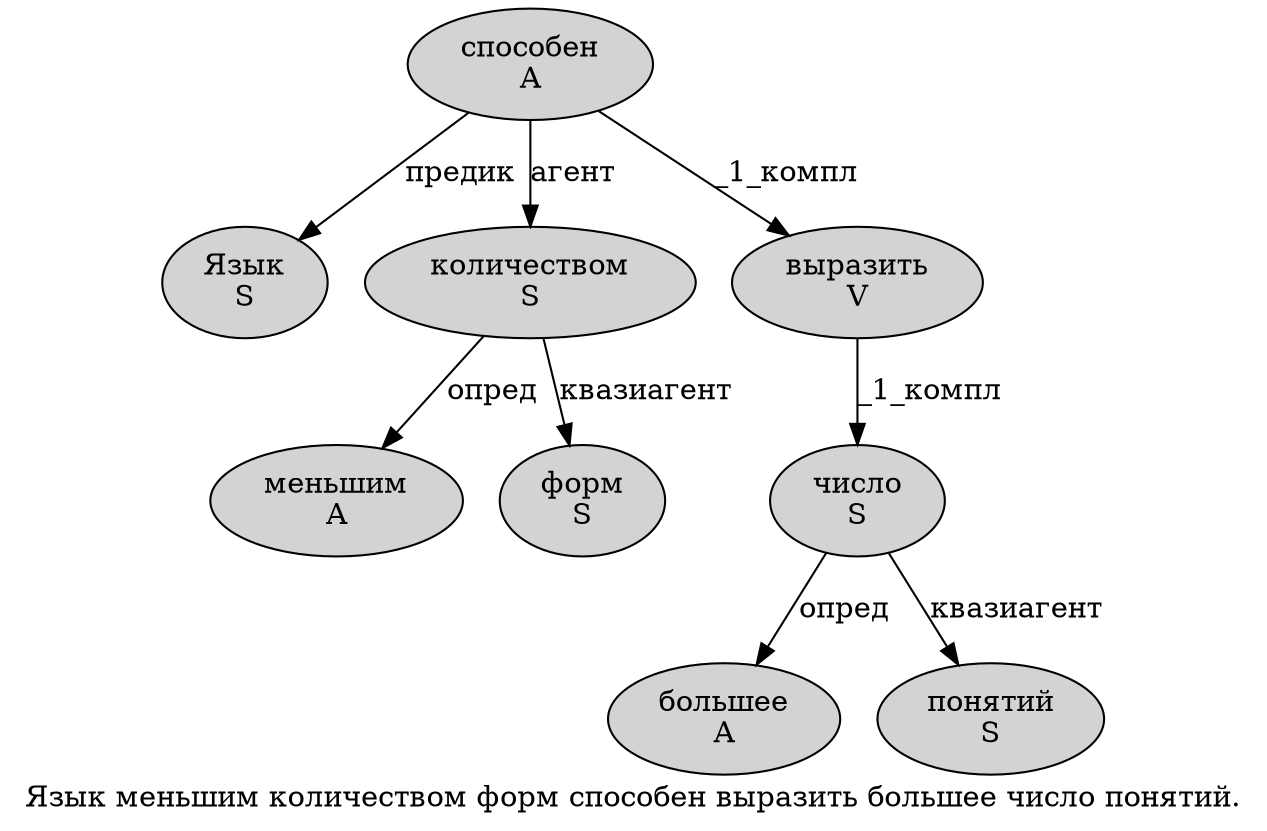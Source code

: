 digraph SENTENCE_258 {
	graph [label="Язык меньшим количеством форм способен выразить большее число понятий."]
	node [style=filled]
		0 [label="Язык
S" color="" fillcolor=lightgray penwidth=1 shape=ellipse]
		1 [label="меньшим
A" color="" fillcolor=lightgray penwidth=1 shape=ellipse]
		2 [label="количеством
S" color="" fillcolor=lightgray penwidth=1 shape=ellipse]
		3 [label="форм
S" color="" fillcolor=lightgray penwidth=1 shape=ellipse]
		4 [label="способен
A" color="" fillcolor=lightgray penwidth=1 shape=ellipse]
		5 [label="выразить
V" color="" fillcolor=lightgray penwidth=1 shape=ellipse]
		6 [label="большее
A" color="" fillcolor=lightgray penwidth=1 shape=ellipse]
		7 [label="число
S" color="" fillcolor=lightgray penwidth=1 shape=ellipse]
		8 [label="понятий
S" color="" fillcolor=lightgray penwidth=1 shape=ellipse]
			5 -> 7 [label="_1_компл"]
			4 -> 0 [label="предик"]
			4 -> 2 [label="агент"]
			4 -> 5 [label="_1_компл"]
			2 -> 1 [label="опред"]
			2 -> 3 [label="квазиагент"]
			7 -> 6 [label="опред"]
			7 -> 8 [label="квазиагент"]
}